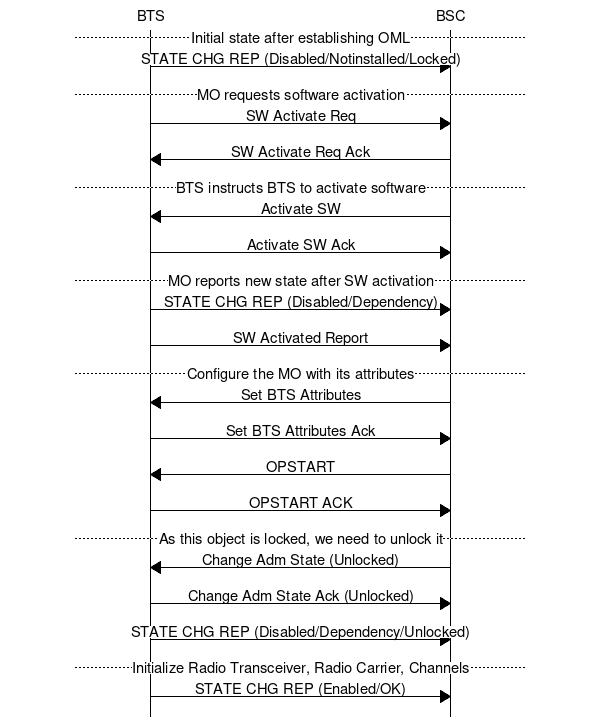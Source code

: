 msc {
	bts [label="BTS"], bsc [label="BSC"];
	# this is for the BTS Object
	---		[label="Initial state after establishing OML"];
	bts => bsc	[label="STATE CHG REP (Disabled/Notinstalled/Locked)"];
	---		[label="MO requests software activation"];
	bts => bsc	[label="SW Activate Req"];
	bts <= bsc	[label="SW Activate Req Ack"];
	---		[label="BTS instructs BTS to activate software"];
	bts <= bsc	[label="Activate SW"];
	bts => bsc	[label="Activate SW Ack"];
	---		[label="MO reports new state after SW activation"];
	bts => bsc	[label="STATE CHG REP (Disabled/Dependency)"];
	bts => bsc	[label="SW Activated Report"];
	---		[label="Configure the MO with its attributes"];
	bts <= bsc	[label="Set BTS Attributes"];
	bts => bsc	[label="Set BTS Attributes Ack"];
	bts <= bsc	[label="OPSTART"];
	bts => bsc	[label="OPSTART ACK"];
	---		[label="As this object is locked, we need to unlock it"];
	bts <= bsc	[label="Change Adm State (Unlocked)"];
	bts => bsc	[label="Change Adm State Ack (Unlocked)"];
	bts => bsc	[label="STATE CHG REP (Disabled/Dependency/Unlocked)"];
	---		[label="Initialize Radio Transceiver, Radio Carrier, Channels"];
	bts => bsc	[label="STATE CHG REP (Enabled/OK)"];
}
